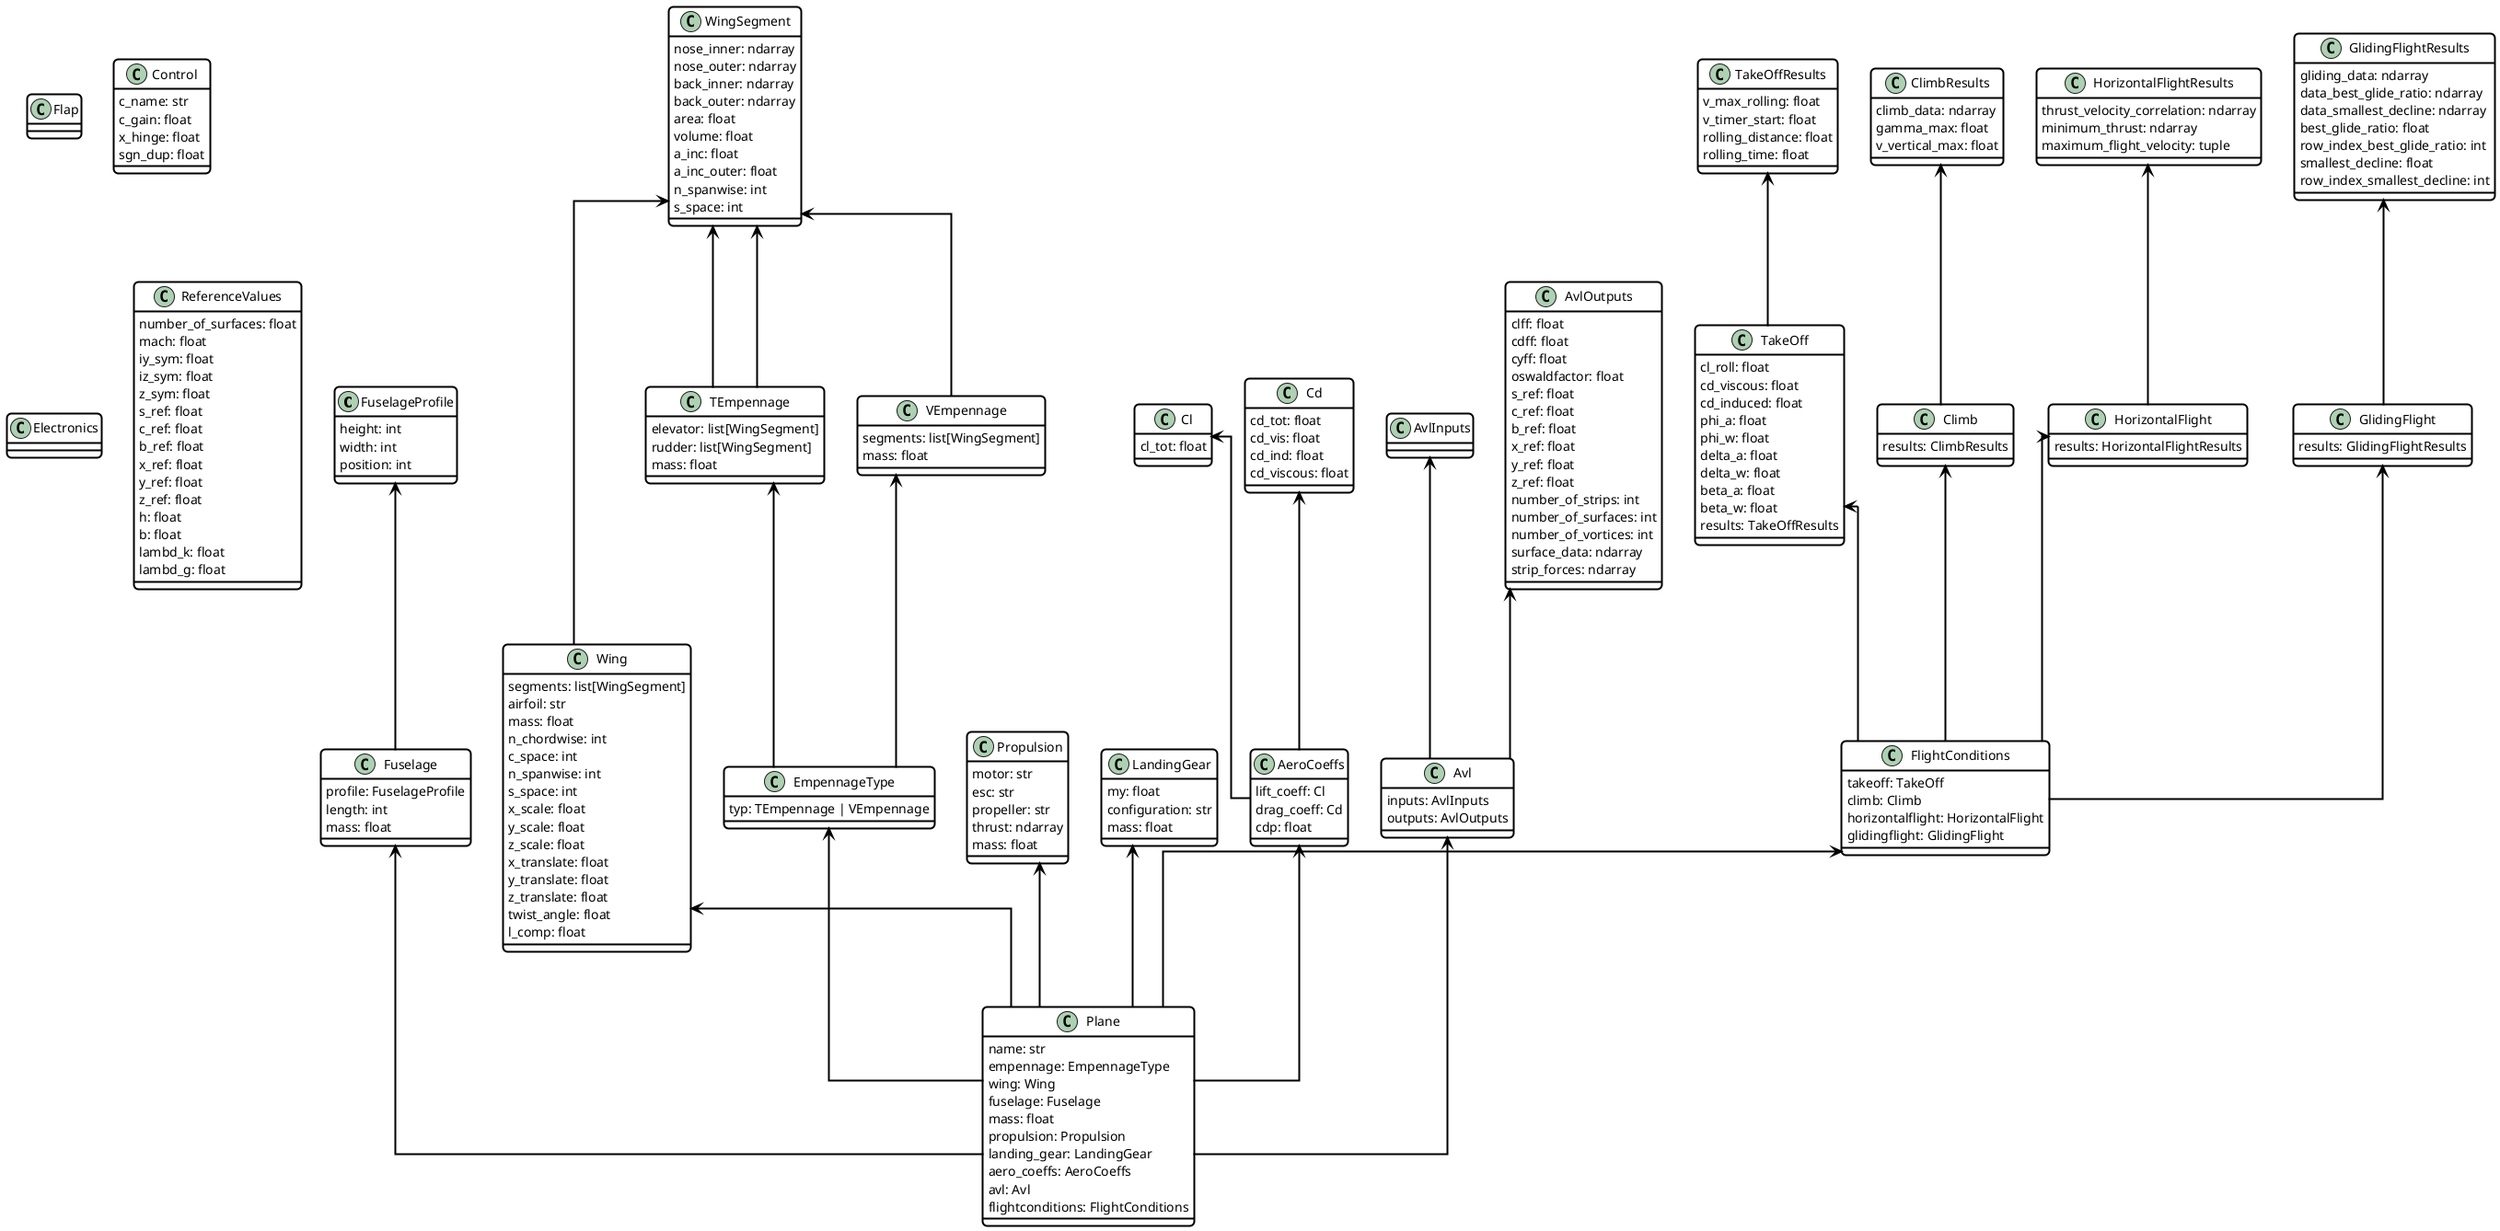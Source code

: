 @startuml
skinparam useBetaStyle true
skinparam linetype ortho

<style>
    classDiagram{
        FontColor Black
        BackgroundColor White
        LineThickness 2
        LineColor Black
        RoundCorner 10
    }
</style>
class FuselageProfile {
height: int
width: int
position: int
}
class Fuselage {
profile: FuselageProfile
length: int
mass: float
}
FuselageProfile <-- Fuselage
class Flap {
}
class Control {
c_name: str
c_gain: float
x_hinge: float
sgn_dup: float
}
class WingSegment {
nose_inner: ndarray
nose_outer: ndarray
back_inner: ndarray
back_outer: ndarray
area: float
volume: float
a_inc: float
a_inc_outer: float
n_spanwise: int
s_space: int
}
class Wing {
segments: list[WingSegment]
airfoil: str
mass: float
n_chordwise: int
c_space: int
n_spanwise: int
s_space: int
x_scale: float
y_scale: float
z_scale: float
x_translate: float
y_translate: float
z_translate: float
twist_angle: float
l_comp: float
}
WingSegment <-- Wing
class TEmpennage {
elevator: list[WingSegment]
rudder: list[WingSegment]
mass: float
}
WingSegment <-- TEmpennage
WingSegment <-- TEmpennage
class VEmpennage {
segments: list[WingSegment]
mass: float
}
WingSegment <-- VEmpennage
class EmpennageType {
typ: TEmpennage | VEmpennage
}
TEmpennage <-- EmpennageType
VEmpennage <-- EmpennageType
class Propulsion {
motor: str
esc: str
propeller: str
thrust: ndarray
mass: float
}
class LandingGear {
my: float
configuration: str
mass: float
}
class Electronics {
}
class ReferenceValues {
number_of_surfaces: float
mach: float
iy_sym: float
iz_sym: float
z_sym: float
s_ref: float
c_ref: float
b_ref: float
x_ref: float
y_ref: float
z_ref: float
h: float
b: float
lambd_k: float
lambd_g: float
}
class Cl {
cl_tot: float
}
class Cd {
cd_tot: float
cd_vis: float
cd_ind: float
cd_viscous: float
}
class AeroCoeffs {
lift_coeff: Cl
drag_coeff: Cd
cdp: float
}
Cl <-- AeroCoeffs
Cd <-- AeroCoeffs
class AvlInputs {
}
class AvlOutputs {
clff: float
cdff: float
cyff: float
oswaldfactor: float
s_ref: float
c_ref: float
b_ref: float
x_ref: float
y_ref: float
z_ref: float
number_of_strips: int
number_of_surfaces: int
number_of_vortices: int
surface_data: ndarray
strip_forces: ndarray
}
class Avl {
inputs: AvlInputs
outputs: AvlOutputs
}
AvlInputs <-- Avl
AvlOutputs <-- Avl
class TakeOffResults {
v_max_rolling: float
v_timer_start: float
rolling_distance: float
rolling_time: float
}
class TakeOff {
cl_roll: float
cd_viscous: float
cd_induced: float
phi_a: float
phi_w: float
delta_a: float
delta_w: float
beta_a: float
beta_w: float
results: TakeOffResults
}
TakeOffResults <-- TakeOff
class ClimbResults {
climb_data: ndarray
gamma_max: float
v_vertical_max: float
}
class Climb {
results: ClimbResults
}
ClimbResults <-- Climb
class HorizontalFlightResults {
thrust_velocity_correlation: ndarray
minimum_thrust: ndarray
maximum_flight_velocity: tuple
}
class HorizontalFlight {
results: HorizontalFlightResults
}
HorizontalFlightResults <-- HorizontalFlight
class GlidingFlightResults {
gliding_data: ndarray
data_best_glide_ratio: ndarray
data_smallest_decline: ndarray
best_glide_ratio: float
row_index_best_glide_ratio: int
smallest_decline: float
row_index_smallest_decline: int
}
class GlidingFlight {
results: GlidingFlightResults
}
GlidingFlightResults <-- GlidingFlight
class FlightConditions {
takeoff: TakeOff
climb: Climb
horizontalflight: HorizontalFlight
glidingflight: GlidingFlight
}
TakeOff <-- FlightConditions
Climb <-- FlightConditions
HorizontalFlight <-- FlightConditions
GlidingFlight <-- FlightConditions
class Plane {
name: str
empennage: EmpennageType
wing: Wing
fuselage: Fuselage
mass: float
propulsion: Propulsion
landing_gear: LandingGear
aero_coeffs: AeroCoeffs
avl: Avl
flightconditions: FlightConditions
}
EmpennageType <-- Plane
Wing <-- Plane
Fuselage <-- Plane
Propulsion <-- Plane
LandingGear <-- Plane
AeroCoeffs <-- Plane
Avl <-- Plane
FlightConditions <-- Plane
@enduml